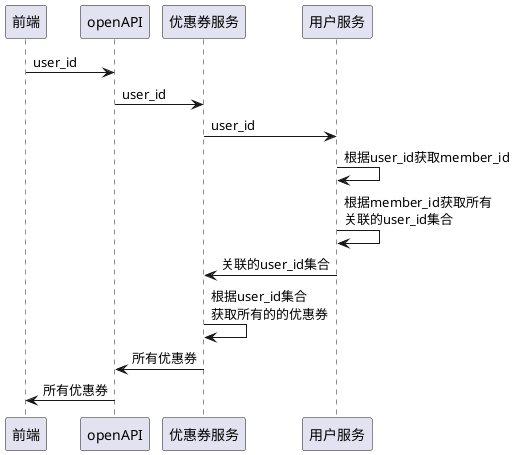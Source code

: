 @startuml
前端 -> openAPI : user_id
openAPI -> 优惠券服务: user_id
优惠券服务 -> 用户服务 : user_id
用户服务 -> 用户服务: 根据user_id获取member_id
用户服务 -> 用户服务: 根据member_id获取所有\n关联的user_id集合
用户服务 -> 优惠券服务: 关联的user_id集合
优惠券服务 -> 优惠券服务: 根据user_id集合\n获取所有的的优惠券
优惠券服务 -> openAPI : 所有优惠券
openAPI -> 前端 : 所有优惠券
@enduml